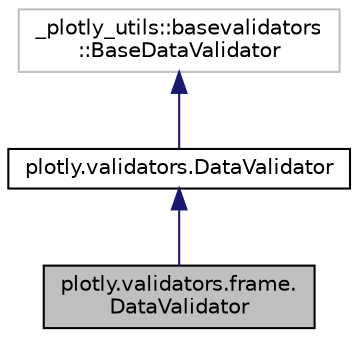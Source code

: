 digraph "plotly.validators.frame.DataValidator"
{
 // LATEX_PDF_SIZE
  edge [fontname="Helvetica",fontsize="10",labelfontname="Helvetica",labelfontsize="10"];
  node [fontname="Helvetica",fontsize="10",shape=record];
  Node1 [label="plotly.validators.frame.\lDataValidator",height=0.2,width=0.4,color="black", fillcolor="grey75", style="filled", fontcolor="black",tooltip=" "];
  Node2 -> Node1 [dir="back",color="midnightblue",fontsize="10",style="solid",fontname="Helvetica"];
  Node2 [label="plotly.validators.DataValidator",height=0.2,width=0.4,color="black", fillcolor="white", style="filled",URL="$classplotly_1_1validators_1_1_data_validator.html",tooltip=" "];
  Node3 -> Node2 [dir="back",color="midnightblue",fontsize="10",style="solid",fontname="Helvetica"];
  Node3 [label="_plotly_utils::basevalidators\l::BaseDataValidator",height=0.2,width=0.4,color="grey75", fillcolor="white", style="filled",tooltip=" "];
}
